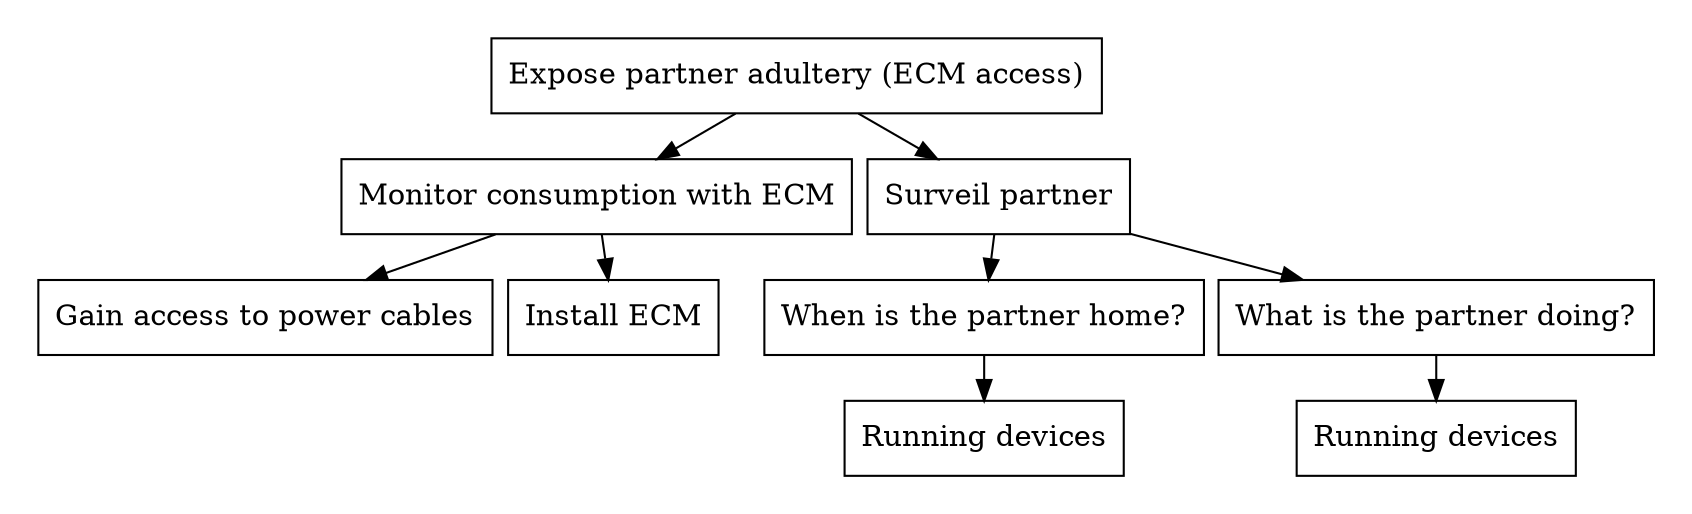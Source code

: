 digraph G {

graph[ center=true, margin=0.2, nodesep=0.1, ranksep=0.3]
node[ shape=rectangle];

  root[label = "Expose partner adultery (ECM access)",shape=AND];

  MonitorConsumption[label="Monitor consumption with ECM",shape=AND ];
  root->MonitorConsumption;
   
  GainAccessToPowerCables[label="Gain access to power cables"]
  MonitorConsumption -> GainAccessToPowerCables;
  InstallECM[label="Install ECM"];
  MonitorConsumption -> InstallECM;


  surveil[label="Surveil partner",shape=OR];
  root->surveil;

    at_home[label="When is the partner home?"];
    surveil->at_home

      running_devices[label="Running devices"];
      at_home->running_devices;

    doing_what[label="What is the partner doing?"];
    surveil->doing_what;

      running_devices2[label="Running devices"];
      doing_what->running_devices2;
}
